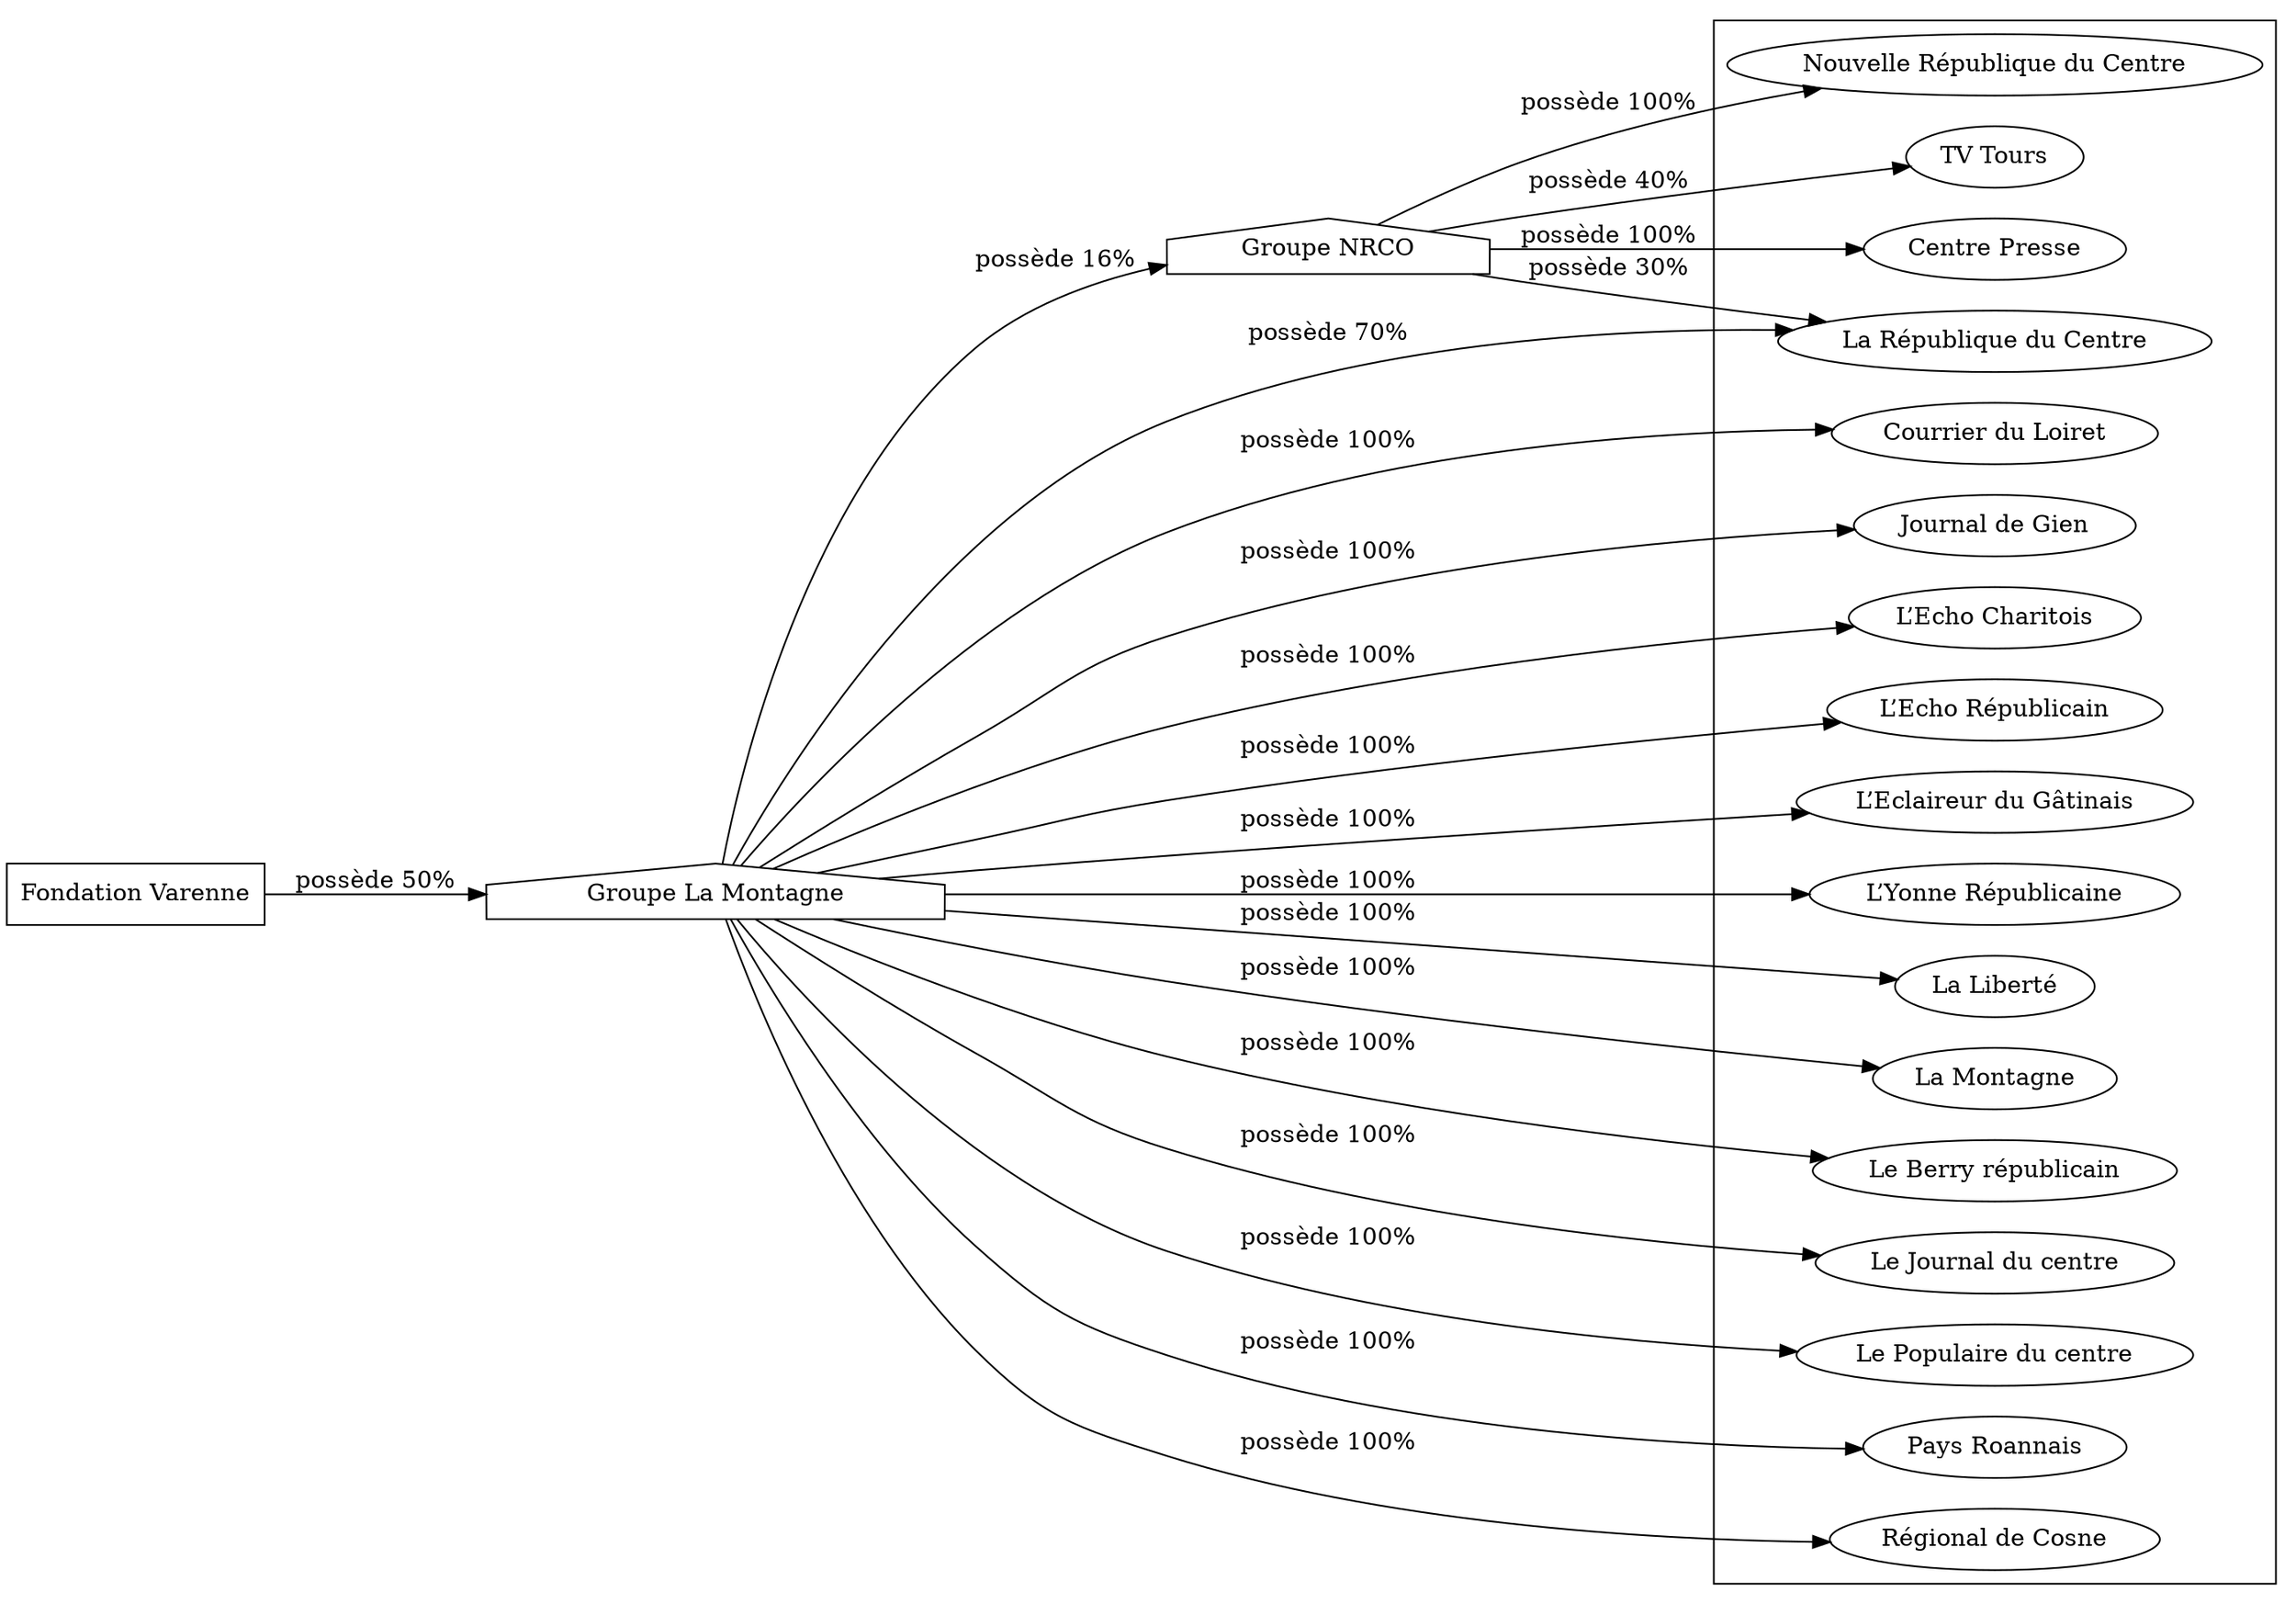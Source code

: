 digraph {
  rankdir=LR;
  subgraph roots {
    
      "fondation-varenne-220"[label="Fondation Varenne" shape=box]
    
  }

  
    "groupe-la-montagne-222"[label="Groupe La Montagne" shape=house]
  
    "groupe-nrco-237"[label="Groupe NRCO" shape=house]
  

  subgraph clusterLeaves {
    
      "courrier-du-loiret-229"[label="Courrier du Loiret"]
    
      "centre-presse-239"[label="Centre Presse"]
    
      "la-republique-du-centre-236"[label="La République du Centre"]
    
      "nouvelle-republique-du-centre-238"[label="Nouvelle République du Centre"]
    
      "tv-tours-240"[label="TV Tours"]
    
      "journal-de-gien-235"[label="Journal de Gien"]
    
      "l-echo-charitois-232"[label="L’Echo Charitois"]
    
      "l-echo-republicain-228"[label="L’Echo Républicain"]
    
      "l-eclaireur-du-gatinais-230"[label="L’Eclaireur du Gâtinais"]
    
      "l-yonne-republicaine-227"[label="L’Yonne Républicaine"]
    
      "la-liberte-234"[label="La Liberté"]
    
      "la-montagne-223"[label="La Montagne"]
    
      "le-berry-republicain-226"[label="Le Berry républicain"]
    
      "le-journal-du-centre-225"[label="Le Journal du centre"]
    
      "le-populaire-du-centre-224"[label="Le Populaire du centre"]
    
      "pays-roannais-233"[label="Pays Roannais"]
    
      "regional-de-cosne-231"[label="Régional de Cosne"]
    
  }

  
    "fondation-varenne-220" -> "groupe-la-montagne-222" [
      label="possède 50%"
    ]
  
    "groupe-la-montagne-222" -> "courrier-du-loiret-229" [
      label="possède 100%"
    ]
  
    "groupe-la-montagne-222" -> "groupe-nrco-237" [
      label="possède 16%"
    ]
  
    "groupe-nrco-237" -> "centre-presse-239" [
      label="possède 100%"
    ]
  
    "groupe-nrco-237" -> "la-republique-du-centre-236" [
      label="possède 30%"
    ]
  
    "groupe-nrco-237" -> "nouvelle-republique-du-centre-238" [
      label="possède 100%"
    ]
  
    "groupe-nrco-237" -> "tv-tours-240" [
      label="possède 40%"
    ]
  
    "groupe-la-montagne-222" -> "journal-de-gien-235" [
      label="possède 100%"
    ]
  
    "groupe-la-montagne-222" -> "l-echo-charitois-232" [
      label="possède 100%"
    ]
  
    "groupe-la-montagne-222" -> "l-echo-republicain-228" [
      label="possède 100%"
    ]
  
    "groupe-la-montagne-222" -> "l-eclaireur-du-gatinais-230" [
      label="possède 100%"
    ]
  
    "groupe-la-montagne-222" -> "l-yonne-republicaine-227" [
      label="possède 100%"
    ]
  
    "groupe-la-montagne-222" -> "la-liberte-234" [
      label="possède 100%"
    ]
  
    "groupe-la-montagne-222" -> "la-montagne-223" [
      label="possède 100%"
    ]
  
    "groupe-la-montagne-222" -> "la-republique-du-centre-236" [
      label="possède 70%"
    ]
  
    "groupe-la-montagne-222" -> "le-berry-republicain-226" [
      label="possède 100%"
    ]
  
    "groupe-la-montagne-222" -> "le-journal-du-centre-225" [
      label="possède 100%"
    ]
  
    "groupe-la-montagne-222" -> "le-populaire-du-centre-224" [
      label="possède 100%"
    ]
  
    "groupe-la-montagne-222" -> "pays-roannais-233" [
      label="possède 100%"
    ]
  
    "groupe-la-montagne-222" -> "regional-de-cosne-231" [
      label="possède 100%"
    ]
  
}
